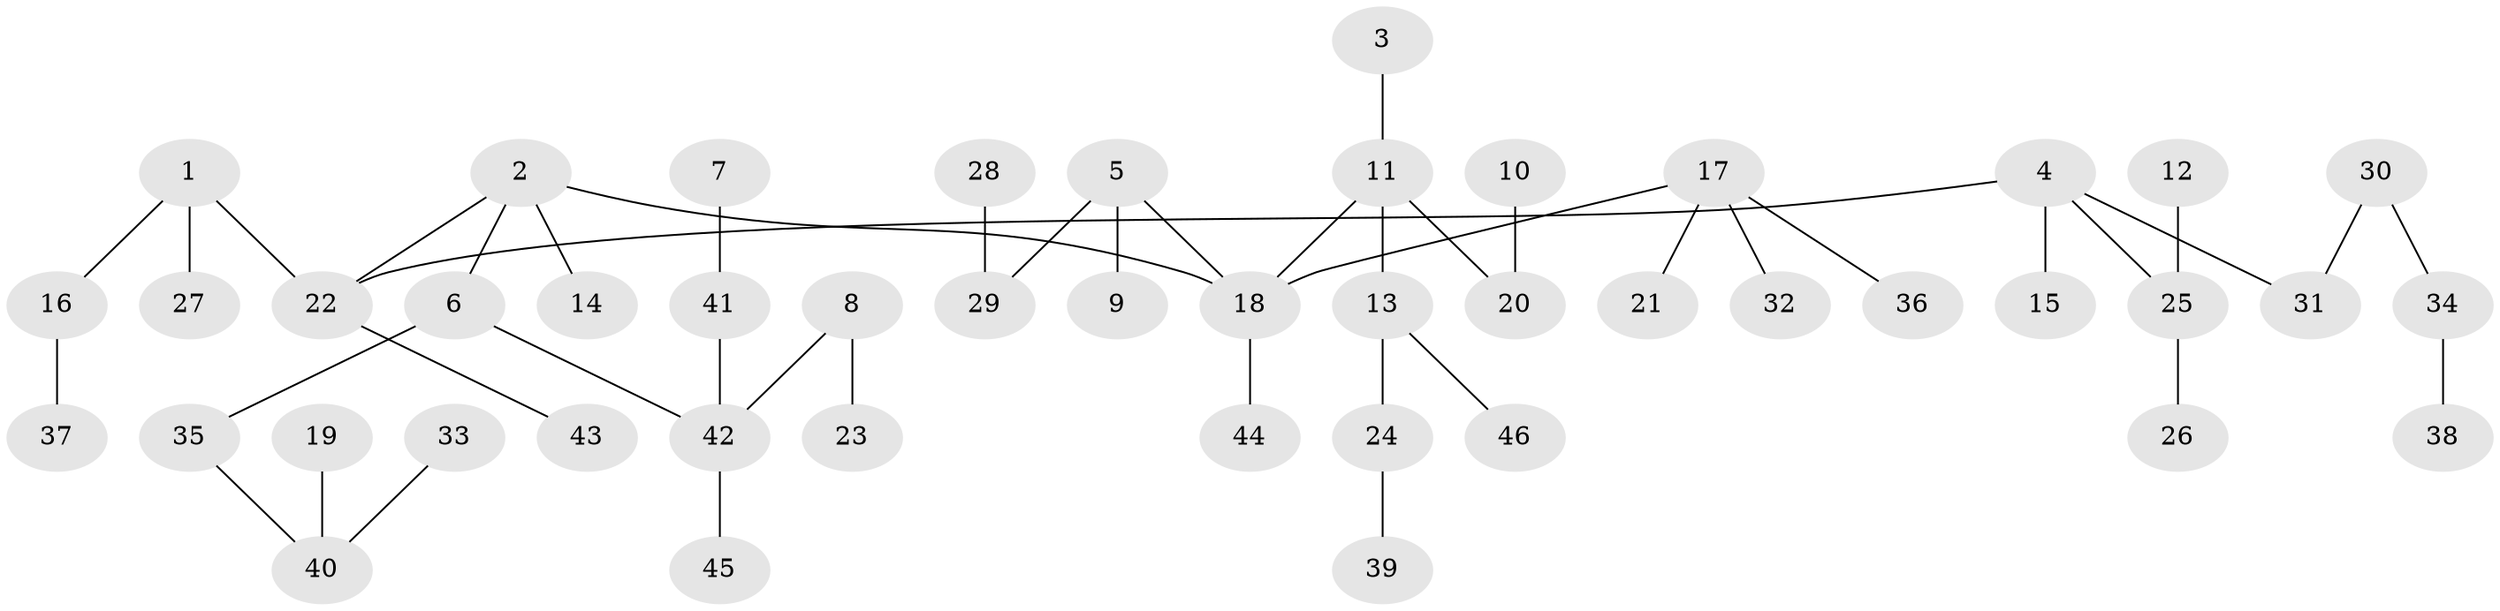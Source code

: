 // original degree distribution, {6: 0.021739130434782608, 4: 0.07608695652173914, 5: 0.05434782608695652, 3: 0.11956521739130435, 2: 0.18478260869565216, 1: 0.5434782608695652}
// Generated by graph-tools (version 1.1) at 2025/02/03/09/25 03:02:26]
// undirected, 46 vertices, 45 edges
graph export_dot {
graph [start="1"]
  node [color=gray90,style=filled];
  1;
  2;
  3;
  4;
  5;
  6;
  7;
  8;
  9;
  10;
  11;
  12;
  13;
  14;
  15;
  16;
  17;
  18;
  19;
  20;
  21;
  22;
  23;
  24;
  25;
  26;
  27;
  28;
  29;
  30;
  31;
  32;
  33;
  34;
  35;
  36;
  37;
  38;
  39;
  40;
  41;
  42;
  43;
  44;
  45;
  46;
  1 -- 16 [weight=1.0];
  1 -- 22 [weight=1.0];
  1 -- 27 [weight=1.0];
  2 -- 6 [weight=1.0];
  2 -- 14 [weight=1.0];
  2 -- 18 [weight=1.0];
  2 -- 22 [weight=1.0];
  3 -- 11 [weight=1.0];
  4 -- 15 [weight=1.0];
  4 -- 22 [weight=1.0];
  4 -- 25 [weight=1.0];
  4 -- 31 [weight=1.0];
  5 -- 9 [weight=1.0];
  5 -- 18 [weight=1.0];
  5 -- 29 [weight=1.0];
  6 -- 35 [weight=1.0];
  6 -- 42 [weight=1.0];
  7 -- 41 [weight=1.0];
  8 -- 23 [weight=1.0];
  8 -- 42 [weight=1.0];
  10 -- 20 [weight=1.0];
  11 -- 13 [weight=1.0];
  11 -- 18 [weight=1.0];
  11 -- 20 [weight=1.0];
  12 -- 25 [weight=1.0];
  13 -- 24 [weight=1.0];
  13 -- 46 [weight=1.0];
  16 -- 37 [weight=1.0];
  17 -- 18 [weight=1.0];
  17 -- 21 [weight=1.0];
  17 -- 32 [weight=1.0];
  17 -- 36 [weight=1.0];
  18 -- 44 [weight=1.0];
  19 -- 40 [weight=1.0];
  22 -- 43 [weight=1.0];
  24 -- 39 [weight=1.0];
  25 -- 26 [weight=1.0];
  28 -- 29 [weight=1.0];
  30 -- 31 [weight=1.0];
  30 -- 34 [weight=1.0];
  33 -- 40 [weight=1.0];
  34 -- 38 [weight=1.0];
  35 -- 40 [weight=1.0];
  41 -- 42 [weight=1.0];
  42 -- 45 [weight=1.0];
}
